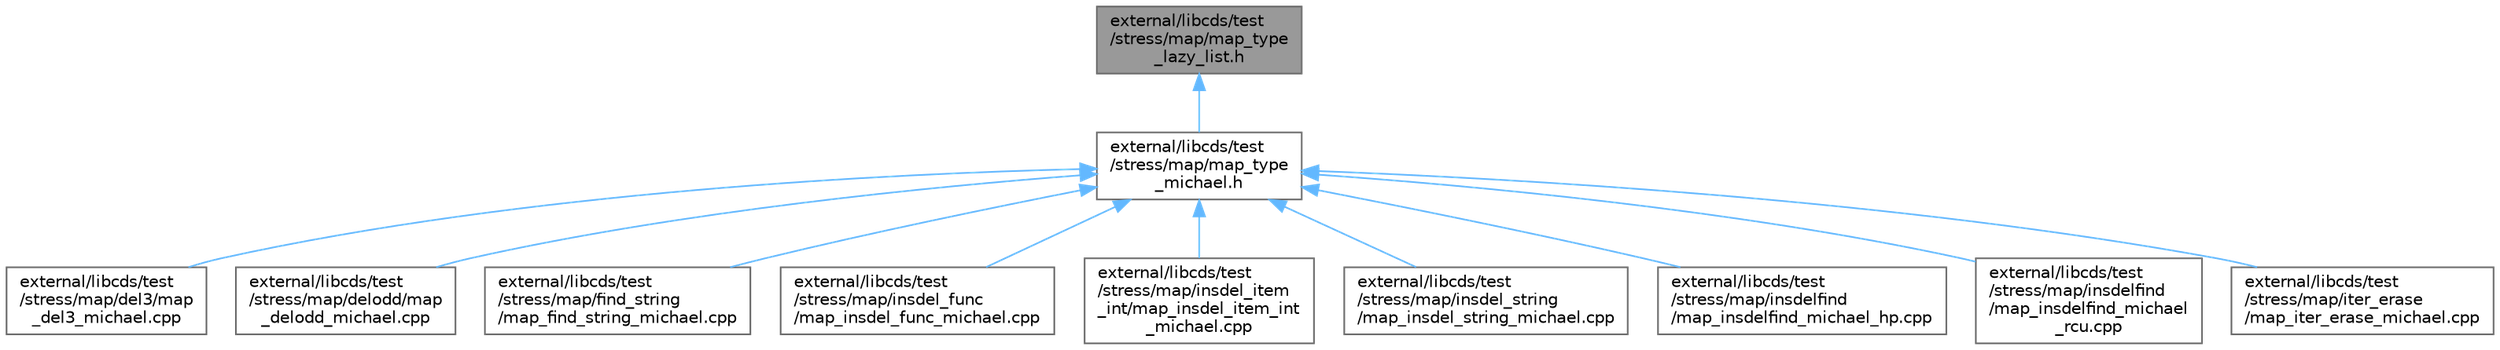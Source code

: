 digraph "external/libcds/test/stress/map/map_type_lazy_list.h"
{
 // LATEX_PDF_SIZE
  bgcolor="transparent";
  edge [fontname=Helvetica,fontsize=10,labelfontname=Helvetica,labelfontsize=10];
  node [fontname=Helvetica,fontsize=10,shape=box,height=0.2,width=0.4];
  Node1 [id="Node000001",label="external/libcds/test\l/stress/map/map_type\l_lazy_list.h",height=0.2,width=0.4,color="gray40", fillcolor="grey60", style="filled", fontcolor="black",tooltip=" "];
  Node1 -> Node2 [id="edge1_Node000001_Node000002",dir="back",color="steelblue1",style="solid",tooltip=" "];
  Node2 [id="Node000002",label="external/libcds/test\l/stress/map/map_type\l_michael.h",height=0.2,width=0.4,color="grey40", fillcolor="white", style="filled",URL="$map__type__michael_8h.html",tooltip=" "];
  Node2 -> Node3 [id="edge2_Node000002_Node000003",dir="back",color="steelblue1",style="solid",tooltip=" "];
  Node3 [id="Node000003",label="external/libcds/test\l/stress/map/del3/map\l_del3_michael.cpp",height=0.2,width=0.4,color="grey40", fillcolor="white", style="filled",URL="$map__del3__michael_8cpp.html",tooltip=" "];
  Node2 -> Node4 [id="edge3_Node000002_Node000004",dir="back",color="steelblue1",style="solid",tooltip=" "];
  Node4 [id="Node000004",label="external/libcds/test\l/stress/map/delodd/map\l_delodd_michael.cpp",height=0.2,width=0.4,color="grey40", fillcolor="white", style="filled",URL="$map__delodd__michael_8cpp.html",tooltip=" "];
  Node2 -> Node5 [id="edge4_Node000002_Node000005",dir="back",color="steelblue1",style="solid",tooltip=" "];
  Node5 [id="Node000005",label="external/libcds/test\l/stress/map/find_string\l/map_find_string_michael.cpp",height=0.2,width=0.4,color="grey40", fillcolor="white", style="filled",URL="$map__find__string__michael_8cpp.html",tooltip=" "];
  Node2 -> Node6 [id="edge5_Node000002_Node000006",dir="back",color="steelblue1",style="solid",tooltip=" "];
  Node6 [id="Node000006",label="external/libcds/test\l/stress/map/insdel_func\l/map_insdel_func_michael.cpp",height=0.2,width=0.4,color="grey40", fillcolor="white", style="filled",URL="$map__insdel__func__michael_8cpp.html",tooltip=" "];
  Node2 -> Node7 [id="edge6_Node000002_Node000007",dir="back",color="steelblue1",style="solid",tooltip=" "];
  Node7 [id="Node000007",label="external/libcds/test\l/stress/map/insdel_item\l_int/map_insdel_item_int\l_michael.cpp",height=0.2,width=0.4,color="grey40", fillcolor="white", style="filled",URL="$map__insdel__item__int__michael_8cpp.html",tooltip=" "];
  Node2 -> Node8 [id="edge7_Node000002_Node000008",dir="back",color="steelblue1",style="solid",tooltip=" "];
  Node8 [id="Node000008",label="external/libcds/test\l/stress/map/insdel_string\l/map_insdel_string_michael.cpp",height=0.2,width=0.4,color="grey40", fillcolor="white", style="filled",URL="$map__insdel__string__michael_8cpp.html",tooltip=" "];
  Node2 -> Node9 [id="edge8_Node000002_Node000009",dir="back",color="steelblue1",style="solid",tooltip=" "];
  Node9 [id="Node000009",label="external/libcds/test\l/stress/map/insdelfind\l/map_insdelfind_michael_hp.cpp",height=0.2,width=0.4,color="grey40", fillcolor="white", style="filled",URL="$map__insdelfind__michael__hp_8cpp.html",tooltip=" "];
  Node2 -> Node10 [id="edge9_Node000002_Node000010",dir="back",color="steelblue1",style="solid",tooltip=" "];
  Node10 [id="Node000010",label="external/libcds/test\l/stress/map/insdelfind\l/map_insdelfind_michael\l_rcu.cpp",height=0.2,width=0.4,color="grey40", fillcolor="white", style="filled",URL="$map__insdelfind__michael__rcu_8cpp.html",tooltip=" "];
  Node2 -> Node11 [id="edge10_Node000002_Node000011",dir="back",color="steelblue1",style="solid",tooltip=" "];
  Node11 [id="Node000011",label="external/libcds/test\l/stress/map/iter_erase\l/map_iter_erase_michael.cpp",height=0.2,width=0.4,color="grey40", fillcolor="white", style="filled",URL="$map__iter__erase__michael_8cpp.html",tooltip=" "];
}
